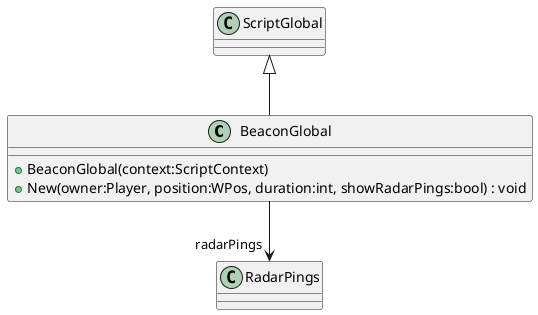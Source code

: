 @startuml
class BeaconGlobal {
    + BeaconGlobal(context:ScriptContext)
    + New(owner:Player, position:WPos, duration:int, showRadarPings:bool) : void
}
ScriptGlobal <|-- BeaconGlobal
BeaconGlobal --> "radarPings" RadarPings
@enduml
